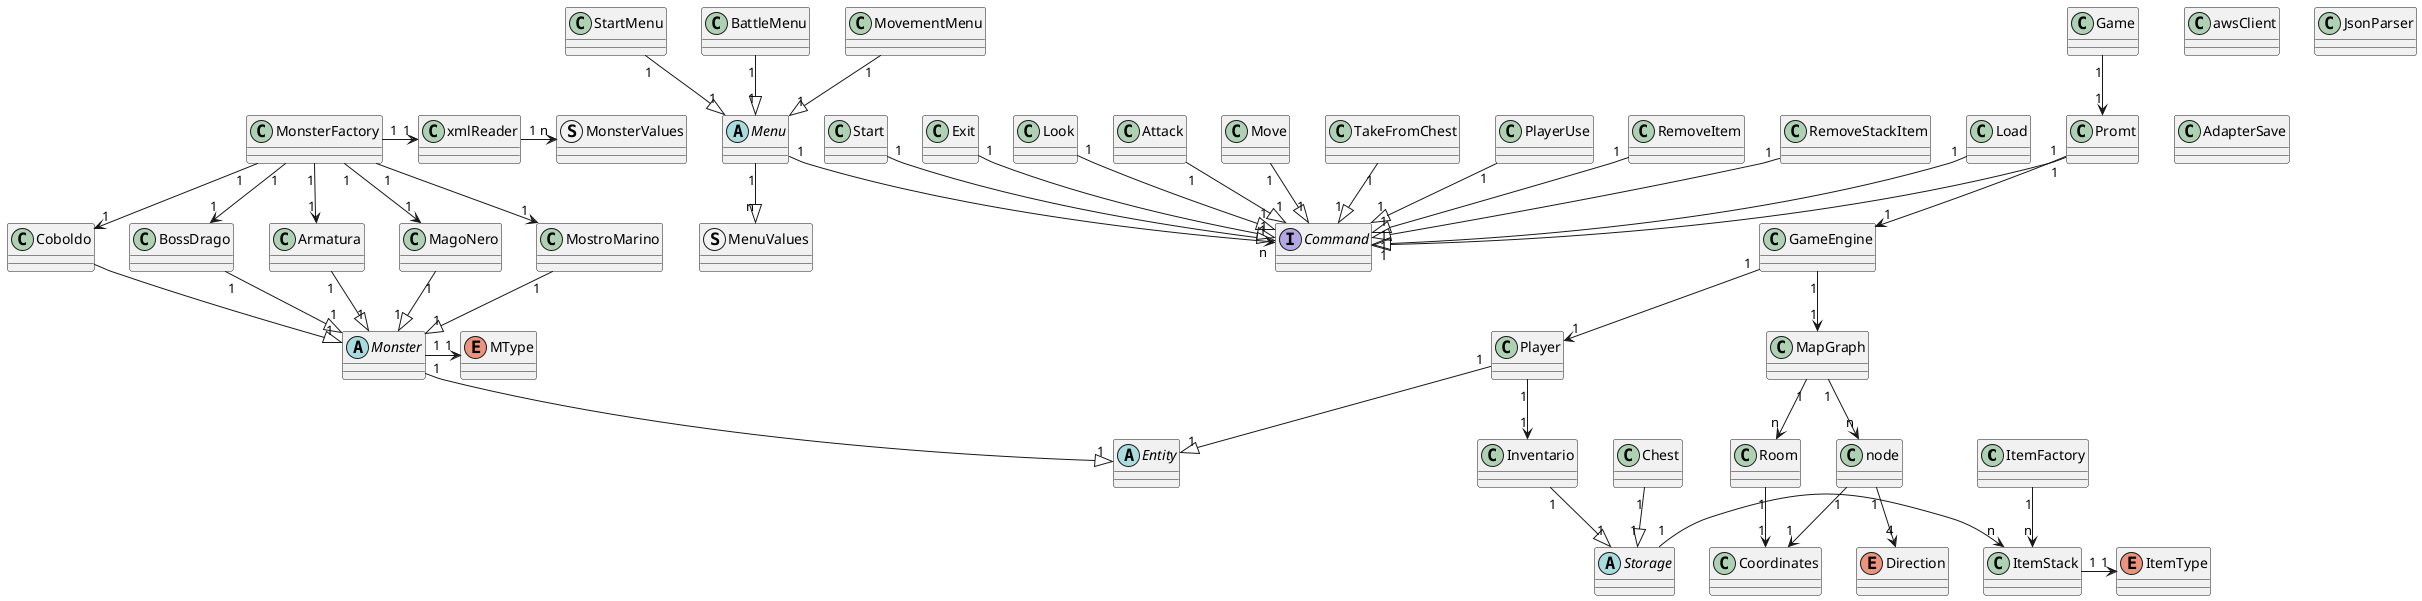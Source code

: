 @startuml
class ItemFactory{
}

class ItemStack {
}

enum ItemType{
}

abstract Storage{   
}

class Inventario{
}

class Chest{

}

Storage "1" -> "n"ItemStack 
ItemStack "1" -> "1" ItemType
Inventario "1" --|> "1" Storage

Chest "1" --|> "1" Storage
ItemFactory "1" --> "n"ItemStack





  class awsClient{
  }

  class JsonParser{
    
  }
  

  class AdapterSave{

  }

class GameEngine{
 
}


class Game{

}


enum MType{
 
}

abstract class Entity{
 
} 



class Player{
}

abstract class Monster{
}
class MonsterFactory{
 
}

class xmlReader{

}

struct MonsterValues{

}


class Armatura{
 
}
class MagoNero{
  
}

class MostroMarino{
  
}
class Coboldo{
 
}
class BossDrago{
 
}


Monster "1" ->"1" MType
Player "1"--|>"1"Entity
Monster "1"--|>"1"Entity
Armatura"1"--|>"1"Monster
MagoNero"1"--|>"1"Monster
MostroMarino"1"--|>"1"Monster
Coboldo--|>"1"Monster
BossDrago"1"--|>"1"Monster

MonsterFactory"1"-->"1"BossDrago
MonsterFactory"1"-->"1"MagoNero 
MonsterFactory"1"-->"1"Coboldo
MonsterFactory"1"-->"1"Armatura
MonsterFactory"1"-->"1"MostroMarino 
MonsterFactory"1"->"1"xmlReader
xmlReader"1"->"n"MonsterValues


abstract class Menu{
  
}
class StartMenu{
 
}
class BattleMenu{

}
class MovementMenu{
 
}
struct MenuValues{

}


BattleMenu"1"--|>"1"Menu
StartMenu"1"--|>"1"Menu
MovementMenu"1"--|>"1"Menu
Menu"1"--|>"n"MenuValues

 

    
class Coordinates{

}

class MapGraph{
 
}


enum  Direction{
 
}

class node{
  

}

class Room{

}



MapGraph"1"-->"n"Room
MapGraph"1"-->"n"node
node"1"-->"1"Coordinates
node"1"-->"4"Direction
Room"1"-->"1"Coordinates


class Promt{

}

class Start{
 
}
class Exit{
  
}
class Look{
  
}
class Attack{

}
class Move{
  
}
class Move{
  
}
class TakeFromChest{
  
}
class PlayerUse{
  
}
class RemoveItem{
  
}
class RemoveStackItem{

}
class Load{
 
}

interface Command{
  
}


Start"1"--|>"1"Command
Exit"1"--|>"1"Command
Look"1"--|>"1"Command
Attack"1"--|>"1"Command
Move"1"--|>"1"Command
PlayerUse"1"--|>"1"Command
RemoveItem"1"--|>"1"Command
RemoveStackItem"1"--|>"1"Command
Load"1"--|>"1"Command
Promt"1"--|>"1"Command
TakeFromChest"1"--|>"1"Command

Menu"1"-->"n"Command
GameEngine"1"-->"1"Player
GameEngine"1"-->"1"MapGraph
Promt"1"-->"1"GameEngine
Game"1"-->"1"Promt
Player"1"-->"1"Inventario


@enduml
